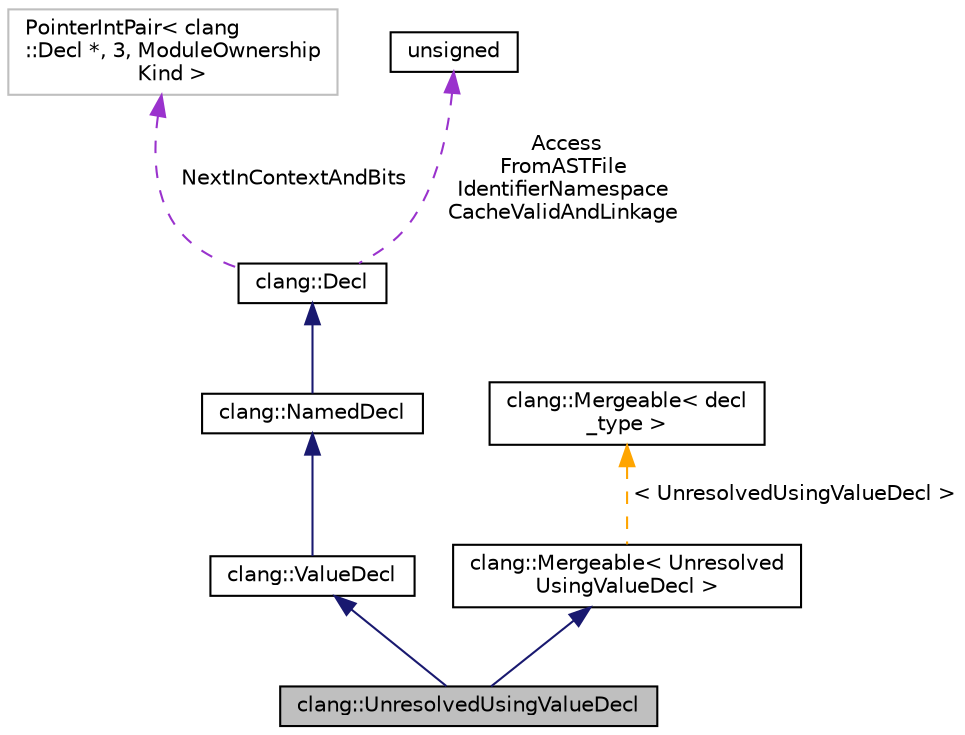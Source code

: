 digraph "clang::UnresolvedUsingValueDecl"
{
 // LATEX_PDF_SIZE
  bgcolor="transparent";
  edge [fontname="Helvetica",fontsize="10",labelfontname="Helvetica",labelfontsize="10"];
  node [fontname="Helvetica",fontsize="10",shape=record];
  Node1 [label="clang::UnresolvedUsingValueDecl",height=0.2,width=0.4,color="black", fillcolor="grey75", style="filled", fontcolor="black",tooltip="Represents a dependent using declaration which was not marked with typename."];
  Node2 -> Node1 [dir="back",color="midnightblue",fontsize="10",style="solid",fontname="Helvetica"];
  Node2 [label="clang::ValueDecl",height=0.2,width=0.4,color="black",URL="$classclang_1_1ValueDecl.html",tooltip="Represent the declaration of a variable (in which case it is an lvalue) a function (in which case it ..."];
  Node3 -> Node2 [dir="back",color="midnightblue",fontsize="10",style="solid",fontname="Helvetica"];
  Node3 [label="clang::NamedDecl",height=0.2,width=0.4,color="black",URL="$classclang_1_1NamedDecl.html",tooltip="This represents a decl that may have a name."];
  Node4 -> Node3 [dir="back",color="midnightblue",fontsize="10",style="solid",fontname="Helvetica"];
  Node4 [label="clang::Decl",height=0.2,width=0.4,color="black",URL="$classclang_1_1Decl.html",tooltip="Decl - This represents one declaration (or definition), e.g."];
  Node5 -> Node4 [dir="back",color="darkorchid3",fontsize="10",style="dashed",label=" NextInContextAndBits" ,fontname="Helvetica"];
  Node5 [label="PointerIntPair\< clang\l::Decl *, 3, ModuleOwnership\lKind \>",height=0.2,width=0.4,color="grey75",tooltip=" "];
  Node6 -> Node4 [dir="back",color="darkorchid3",fontsize="10",style="dashed",label=" Access\nFromASTFile\nIdentifierNamespace\nCacheValidAndLinkage" ,fontname="Helvetica"];
  Node6 [label="unsigned",height=0.2,width=0.4,color="black",URL="$classunsigned.html",tooltip=" "];
  Node7 -> Node1 [dir="back",color="midnightblue",fontsize="10",style="solid",fontname="Helvetica"];
  Node7 [label="clang::Mergeable\< Unresolved\lUsingValueDecl \>",height=0.2,width=0.4,color="black",URL="$classclang_1_1Mergeable.html",tooltip=" "];
  Node8 -> Node7 [dir="back",color="orange",fontsize="10",style="dashed",label=" \< UnresolvedUsingValueDecl \>" ,fontname="Helvetica"];
  Node8 [label="clang::Mergeable\< decl\l_type \>",height=0.2,width=0.4,color="black",URL="$classclang_1_1Mergeable.html",tooltip="Provides common interface for the Decls that cannot be redeclared, but can be merged if the same decl..."];
}

